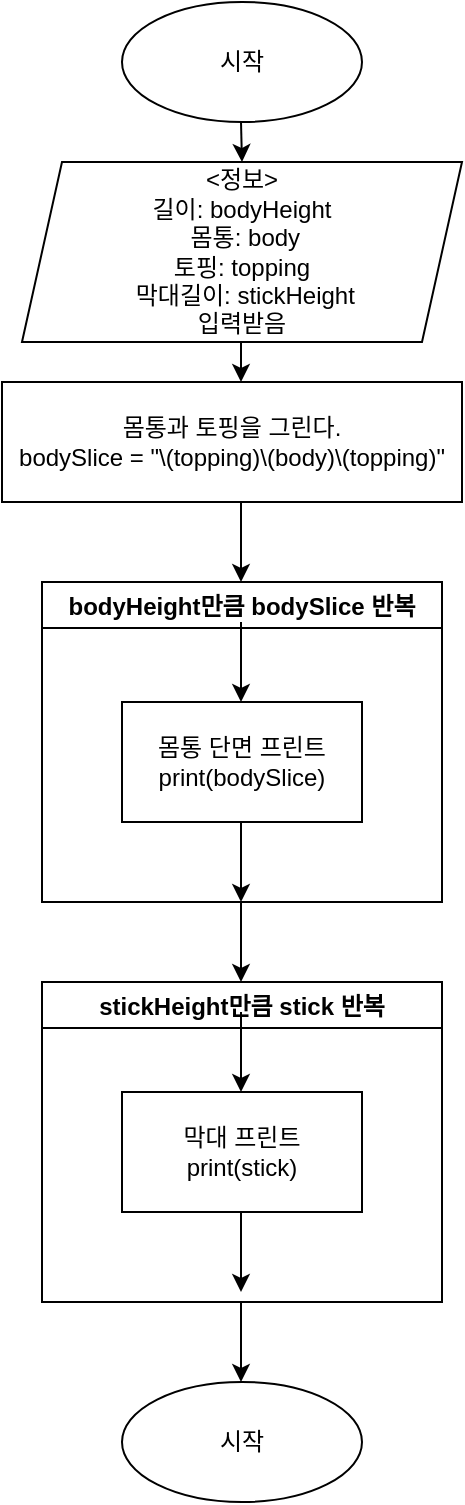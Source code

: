 <mxfile version="20.4.1" type="device"><diagram id="WevQ48SC8yUTcmq51cPl" name="페이지-1"><mxGraphModel dx="436" dy="801" grid="1" gridSize="10" guides="1" tooltips="1" connect="1" arrows="1" fold="1" page="1" pageScale="1" pageWidth="827" pageHeight="1169" math="0" shadow="0"><root><mxCell id="0"/><mxCell id="1" parent="0"/><mxCell id="KxmK1W4d-QIJqcAfHYS9-1" value="시작" style="ellipse;whiteSpace=wrap;html=1;" vertex="1" parent="1"><mxGeometry x="200" y="40" width="120" height="60" as="geometry"/></mxCell><mxCell id="KxmK1W4d-QIJqcAfHYS9-2" value="" style="endArrow=classic;html=1;rounded=0;" edge="1" parent="1"><mxGeometry width="50" height="50" relative="1" as="geometry"><mxPoint x="259.5" y="210" as="sourcePoint"/><mxPoint x="259.5" y="230" as="targetPoint"/></mxGeometry></mxCell><mxCell id="KxmK1W4d-QIJqcAfHYS9-3" value="bodyHeight만큼 bodySlice 반복" style="swimlane;" vertex="1" parent="1"><mxGeometry x="160" y="330" width="200" height="160" as="geometry"/></mxCell><mxCell id="KxmK1W4d-QIJqcAfHYS9-14" value="몸통 단면 프린트&lt;br&gt;print(bodySlice)" style="rounded=0;whiteSpace=wrap;html=1;" vertex="1" parent="KxmK1W4d-QIJqcAfHYS9-3"><mxGeometry x="40" y="60" width="120" height="60" as="geometry"/></mxCell><mxCell id="KxmK1W4d-QIJqcAfHYS9-15" value="" style="endArrow=classic;html=1;rounded=0;" edge="1" parent="KxmK1W4d-QIJqcAfHYS9-3"><mxGeometry width="50" height="50" relative="1" as="geometry"><mxPoint x="99.5" y="20" as="sourcePoint"/><mxPoint x="99.5" y="60" as="targetPoint"/></mxGeometry></mxCell><mxCell id="KxmK1W4d-QIJqcAfHYS9-16" value="" style="endArrow=classic;html=1;rounded=0;" edge="1" parent="KxmK1W4d-QIJqcAfHYS9-3"><mxGeometry width="50" height="50" relative="1" as="geometry"><mxPoint x="99.5" y="120" as="sourcePoint"/><mxPoint x="99.5" y="160" as="targetPoint"/></mxGeometry></mxCell><mxCell id="KxmK1W4d-QIJqcAfHYS9-4" value="&amp;lt;정보&amp;gt;&lt;br&gt;길이: bodyHeight&lt;br&gt;&amp;nbsp;몸통: body&lt;br&gt;토핑: topping&lt;br&gt;&amp;nbsp;막대길이: stickHeight&lt;br&gt;입력받음" style="shape=parallelogram;perimeter=parallelogramPerimeter;whiteSpace=wrap;html=1;fixedSize=1;" vertex="1" parent="1"><mxGeometry x="150" y="120" width="220" height="90" as="geometry"/></mxCell><mxCell id="KxmK1W4d-QIJqcAfHYS9-5" value="" style="endArrow=classic;html=1;rounded=0;" edge="1" parent="1"><mxGeometry width="50" height="50" relative="1" as="geometry"><mxPoint x="259.5" y="200" as="sourcePoint"/><mxPoint x="259.5" y="200" as="targetPoint"/></mxGeometry></mxCell><mxCell id="KxmK1W4d-QIJqcAfHYS9-8" value="몸통과 토핑을 그린다.&lt;br&gt;bodySlice = &quot;\(topping)\(body)\(topping)&quot;" style="rounded=0;whiteSpace=wrap;html=1;" vertex="1" parent="1"><mxGeometry x="140" y="230" width="230" height="60" as="geometry"/></mxCell><mxCell id="KxmK1W4d-QIJqcAfHYS9-9" value="" style="endArrow=classic;html=1;rounded=0;" edge="1" parent="1"><mxGeometry width="50" height="50" relative="1" as="geometry"><mxPoint x="259.5" y="100" as="sourcePoint"/><mxPoint x="260" y="120" as="targetPoint"/></mxGeometry></mxCell><mxCell id="KxmK1W4d-QIJqcAfHYS9-10" value="" style="endArrow=classic;html=1;rounded=0;" edge="1" parent="1"><mxGeometry width="50" height="50" relative="1" as="geometry"><mxPoint x="259.5" y="290" as="sourcePoint"/><mxPoint x="259.5" y="330" as="targetPoint"/></mxGeometry></mxCell><mxCell id="KxmK1W4d-QIJqcAfHYS9-11" value="" style="endArrow=classic;html=1;rounded=0;" edge="1" parent="1"><mxGeometry width="50" height="50" relative="1" as="geometry"><mxPoint x="259.5" y="490" as="sourcePoint"/><mxPoint x="259.5" y="530" as="targetPoint"/></mxGeometry></mxCell><mxCell id="KxmK1W4d-QIJqcAfHYS9-12" value="stickHeight만큼 stick 반복" style="swimlane;" vertex="1" parent="1"><mxGeometry x="160" y="530" width="200" height="160" as="geometry"/></mxCell><mxCell id="KxmK1W4d-QIJqcAfHYS9-19" value="" style="endArrow=classic;html=1;rounded=0;" edge="1" parent="KxmK1W4d-QIJqcAfHYS9-12"><mxGeometry width="50" height="50" relative="1" as="geometry"><mxPoint x="99.5" y="15" as="sourcePoint"/><mxPoint x="99.5" y="55" as="targetPoint"/></mxGeometry></mxCell><mxCell id="KxmK1W4d-QIJqcAfHYS9-20" value="막대 프린트&lt;br&gt;print(stick)" style="rounded=0;whiteSpace=wrap;html=1;" vertex="1" parent="KxmK1W4d-QIJqcAfHYS9-12"><mxGeometry x="40" y="55" width="120" height="60" as="geometry"/></mxCell><mxCell id="KxmK1W4d-QIJqcAfHYS9-21" value="" style="endArrow=classic;html=1;rounded=0;" edge="1" parent="KxmK1W4d-QIJqcAfHYS9-12"><mxGeometry width="50" height="50" relative="1" as="geometry"><mxPoint x="99.5" y="115" as="sourcePoint"/><mxPoint x="99.5" y="155" as="targetPoint"/></mxGeometry></mxCell><mxCell id="KxmK1W4d-QIJqcAfHYS9-13" value="" style="endArrow=classic;html=1;rounded=0;" edge="1" parent="1"><mxGeometry width="50" height="50" relative="1" as="geometry"><mxPoint x="259.5" y="690" as="sourcePoint"/><mxPoint x="259.5" y="730" as="targetPoint"/></mxGeometry></mxCell><mxCell id="KxmK1W4d-QIJqcAfHYS9-22" value="시작" style="ellipse;whiteSpace=wrap;html=1;" vertex="1" parent="1"><mxGeometry x="200" y="730" width="120" height="60" as="geometry"/></mxCell></root></mxGraphModel></diagram></mxfile>